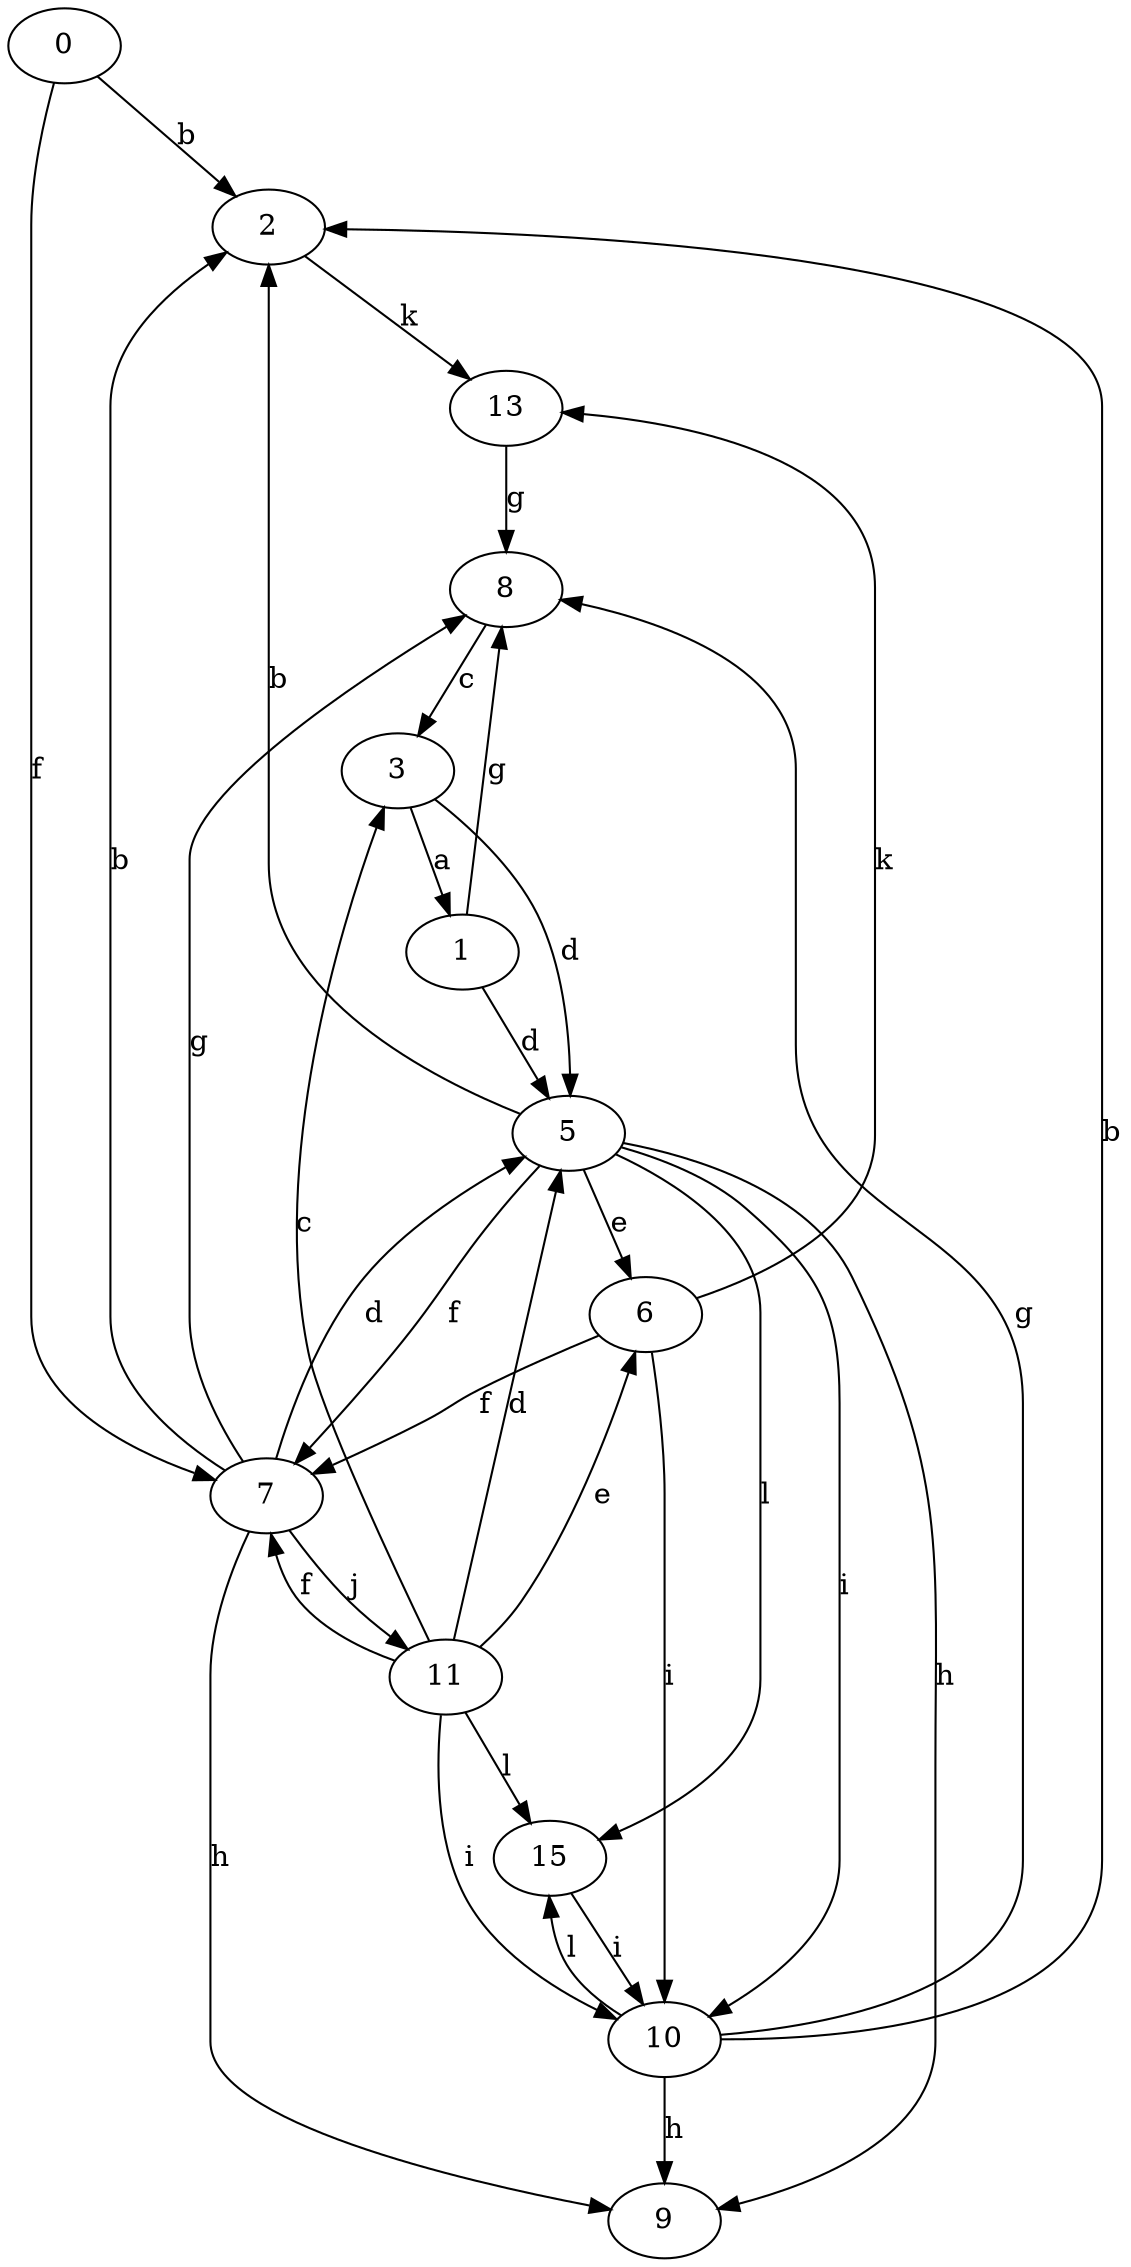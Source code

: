 strict digraph  {
0;
1;
2;
3;
5;
6;
7;
8;
9;
10;
11;
13;
15;
0 -> 2  [label=b];
0 -> 7  [label=f];
1 -> 5  [label=d];
1 -> 8  [label=g];
2 -> 13  [label=k];
3 -> 1  [label=a];
3 -> 5  [label=d];
5 -> 2  [label=b];
5 -> 6  [label=e];
5 -> 7  [label=f];
5 -> 9  [label=h];
5 -> 10  [label=i];
5 -> 15  [label=l];
6 -> 7  [label=f];
6 -> 10  [label=i];
6 -> 13  [label=k];
7 -> 2  [label=b];
7 -> 5  [label=d];
7 -> 8  [label=g];
7 -> 9  [label=h];
7 -> 11  [label=j];
8 -> 3  [label=c];
10 -> 2  [label=b];
10 -> 8  [label=g];
10 -> 9  [label=h];
10 -> 15  [label=l];
11 -> 3  [label=c];
11 -> 5  [label=d];
11 -> 6  [label=e];
11 -> 7  [label=f];
11 -> 10  [label=i];
11 -> 15  [label=l];
13 -> 8  [label=g];
15 -> 10  [label=i];
}
